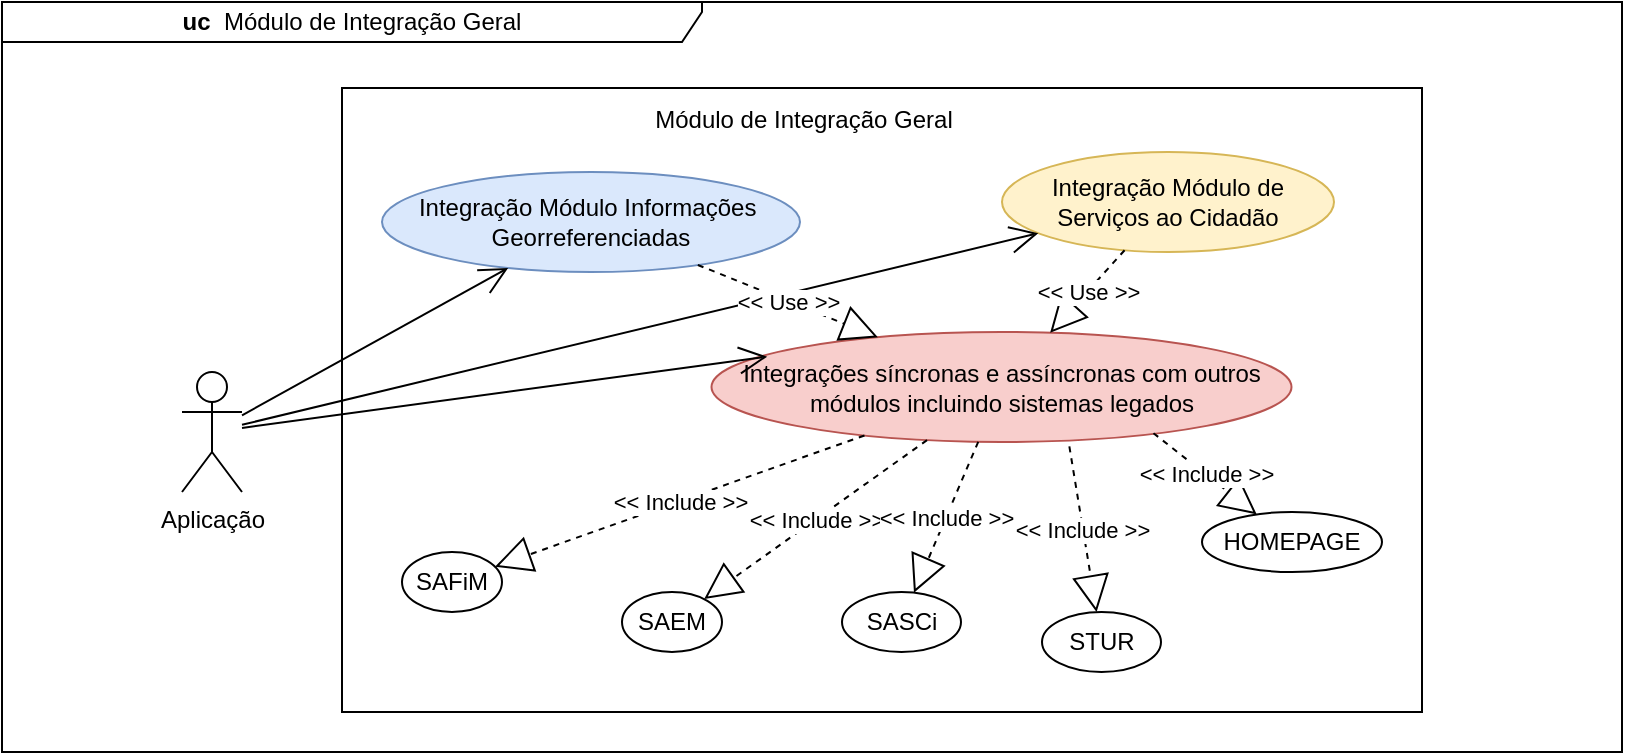 <mxfile version="14.5.10" type="device"><diagram id="IEI8rDcAkqmwvOMqhgTJ" name="Page-1"><mxGraphModel dx="1422" dy="638" grid="1" gridSize="10" guides="1" tooltips="1" connect="1" arrows="1" fold="1" page="1" pageScale="1" pageWidth="827" pageHeight="1169" math="0" shadow="0"><root><mxCell id="0"/><mxCell id="1" parent="0"/><mxCell id="rWTI-Wa9t7R2NB5xCKvF-3" value="&lt;div style=&quot;text-align: left&quot;&gt;&lt;b&gt;uc&lt;/b&gt;&lt;span&gt;&amp;nbsp;&amp;nbsp;&lt;/span&gt;&lt;span&gt;Módulo de Integração Geral&lt;/span&gt;&lt;/div&gt;" style="shape=umlFrame;whiteSpace=wrap;html=1;width=350;height=20;" parent="1" vertex="1"><mxGeometry x="10" y="65" width="810" height="375" as="geometry"/></mxCell><mxCell id="rWTI-Wa9t7R2NB5xCKvF-4" value="" style="html=1;" parent="1" vertex="1"><mxGeometry x="180" y="108" width="540" height="312" as="geometry"/></mxCell><mxCell id="rWTI-Wa9t7R2NB5xCKvF-1" value="Aplicação" style="shape=umlActor;verticalLabelPosition=bottom;verticalAlign=top;html=1;outlineConnect=0;" parent="1" vertex="1"><mxGeometry x="100" y="250" width="30" height="60" as="geometry"/></mxCell><mxCell id="rWTI-Wa9t7R2NB5xCKvF-5" value="&lt;span style=&quot;text-align: left&quot;&gt;Módulo de Integração Geral&lt;/span&gt;" style="text;html=1;strokeColor=none;fillColor=none;align=center;verticalAlign=middle;whiteSpace=wrap;rounded=0;" parent="1" vertex="1"><mxGeometry x="251" y="114" width="320" height="20" as="geometry"/></mxCell><mxCell id="rWTI-Wa9t7R2NB5xCKvF-6" value="Integração Módulo de Serviços ao Cidadão" style="ellipse;whiteSpace=wrap;html=1;fillColor=#fff2cc;strokeColor=#d6b656;" parent="1" vertex="1"><mxGeometry x="510" y="140" width="166" height="50" as="geometry"/></mxCell><mxCell id="rWTI-Wa9t7R2NB5xCKvF-8" value="Integração Módulo Informações&amp;nbsp; Georreferenciadas" style="ellipse;whiteSpace=wrap;html=1;fillColor=#dae8fc;strokeColor=#6c8ebf;" parent="1" vertex="1"><mxGeometry x="200" y="150" width="209" height="50" as="geometry"/></mxCell><mxCell id="rWTI-Wa9t7R2NB5xCKvF-20" value="" style="endArrow=open;endFill=1;endSize=12;html=1;" parent="1" target="rWTI-Wa9t7R2NB5xCKvF-8" edge="1" source="rWTI-Wa9t7R2NB5xCKvF-1"><mxGeometry width="160" relative="1" as="geometry"><mxPoint x="180" y="266" as="sourcePoint"/><mxPoint x="427.94" y="213.973" as="targetPoint"/></mxGeometry></mxCell><mxCell id="rWTI-Wa9t7R2NB5xCKvF-22" value="" style="endArrow=open;endFill=1;endSize=12;html=1;" parent="1" target="rWTI-Wa9t7R2NB5xCKvF-6" edge="1" source="rWTI-Wa9t7R2NB5xCKvF-1"><mxGeometry width="160" relative="1" as="geometry"><mxPoint x="180" y="267" as="sourcePoint"/><mxPoint x="275.35" y="200" as="targetPoint"/></mxGeometry></mxCell><mxCell id="RJMgNeBsDxuy1m7Ac1Nn-1" value="Integrações síncronas e assíncronas com outros módulos incluindo sistemas legados" style="ellipse;whiteSpace=wrap;html=1;fillColor=#f8cecc;strokeColor=#b85450;" parent="1" vertex="1"><mxGeometry x="364.75" y="230" width="290" height="55" as="geometry"/></mxCell><mxCell id="RJMgNeBsDxuy1m7Ac1Nn-2" value="SAFiM" style="ellipse;whiteSpace=wrap;html=1;" parent="1" vertex="1"><mxGeometry x="210" y="340" width="50" height="30" as="geometry"/></mxCell><mxCell id="RJMgNeBsDxuy1m7Ac1Nn-3" value="" style="endArrow=open;endFill=1;endSize=12;html=1;entryX=0.096;entryY=0.224;entryDx=0;entryDy=0;entryPerimeter=0;" parent="1" target="RJMgNeBsDxuy1m7Ac1Nn-1" edge="1" source="rWTI-Wa9t7R2NB5xCKvF-1"><mxGeometry width="160" relative="1" as="geometry"><mxPoint x="180" y="279" as="sourcePoint"/><mxPoint x="376.912" y="459.937" as="targetPoint"/></mxGeometry></mxCell><mxCell id="RJMgNeBsDxuy1m7Ac1Nn-9" value="&amp;lt;&amp;lt; Include &amp;gt;&amp;gt;" style="endArrow=block;endSize=16;endFill=0;html=1;rounded=0;dashed=1;" parent="1" source="RJMgNeBsDxuy1m7Ac1Nn-1" target="RJMgNeBsDxuy1m7Ac1Nn-2" edge="1"><mxGeometry width="160" relative="1" as="geometry"><mxPoint x="468.265" y="275.998" as="sourcePoint"/><mxPoint x="478.242" y="333.058" as="targetPoint"/></mxGeometry></mxCell><mxCell id="-Svkbpy9VQkKxPwcM4Lh-3" value="SAEM" style="ellipse;whiteSpace=wrap;html=1;" parent="1" vertex="1"><mxGeometry x="320" y="360" width="50" height="30" as="geometry"/></mxCell><mxCell id="-Svkbpy9VQkKxPwcM4Lh-4" value="&amp;lt;&amp;lt; Include &amp;gt;&amp;gt;" style="endArrow=block;endSize=16;endFill=0;html=1;rounded=0;dashed=1;" parent="1" source="RJMgNeBsDxuy1m7Ac1Nn-1" target="-Svkbpy9VQkKxPwcM4Lh-3" edge="1"><mxGeometry width="160" relative="1" as="geometry"><mxPoint x="414.426" y="354.001" as="sourcePoint"/><mxPoint x="488.242" y="343.058" as="targetPoint"/></mxGeometry></mxCell><mxCell id="-Svkbpy9VQkKxPwcM4Lh-5" value="SASCi" style="ellipse;whiteSpace=wrap;html=1;" parent="1" vertex="1"><mxGeometry x="430" y="360" width="59.5" height="30" as="geometry"/></mxCell><mxCell id="-Svkbpy9VQkKxPwcM4Lh-6" value="&amp;lt;&amp;lt; Include &amp;gt;&amp;gt;" style="endArrow=block;endSize=16;endFill=0;html=1;rounded=0;dashed=1;" parent="1" source="RJMgNeBsDxuy1m7Ac1Nn-1" target="-Svkbpy9VQkKxPwcM4Lh-5" edge="1"><mxGeometry width="160" relative="1" as="geometry"><mxPoint x="424.426" y="364.001" as="sourcePoint"/><mxPoint x="498.242" y="353.058" as="targetPoint"/></mxGeometry></mxCell><mxCell id="-Svkbpy9VQkKxPwcM4Lh-8" value="STUR" style="ellipse;whiteSpace=wrap;html=1;" parent="1" vertex="1"><mxGeometry x="530" y="370" width="59.5" height="30" as="geometry"/></mxCell><mxCell id="-Svkbpy9VQkKxPwcM4Lh-9" value="&amp;lt;&amp;lt; Include &amp;gt;&amp;gt;" style="endArrow=block;endSize=16;endFill=0;html=1;rounded=0;dashed=1;exitX=0.617;exitY=1.04;exitDx=0;exitDy=0;exitPerimeter=0;" parent="1" source="RJMgNeBsDxuy1m7Ac1Nn-1" target="-Svkbpy9VQkKxPwcM4Lh-8" edge="1"><mxGeometry width="160" relative="1" as="geometry"><mxPoint x="523.786" y="345.0" as="sourcePoint"/><mxPoint x="577.742" y="353.058" as="targetPoint"/></mxGeometry></mxCell><mxCell id="-Svkbpy9VQkKxPwcM4Lh-10" value="HOMEPAGE" style="ellipse;whiteSpace=wrap;html=1;" parent="1" vertex="1"><mxGeometry x="610" y="320" width="90" height="30" as="geometry"/></mxCell><mxCell id="-Svkbpy9VQkKxPwcM4Lh-11" value="&amp;lt;&amp;lt; Include &amp;gt;&amp;gt;" style="endArrow=block;endSize=16;endFill=0;html=1;rounded=0;dashed=1;exitX=0.762;exitY=0.92;exitDx=0;exitDy=0;exitPerimeter=0;" parent="1" source="RJMgNeBsDxuy1m7Ac1Nn-1" target="-Svkbpy9VQkKxPwcM4Lh-10" edge="1"><mxGeometry width="160" relative="1" as="geometry"><mxPoint x="568.07" y="340" as="sourcePoint"/><mxPoint x="647.742" y="347.058" as="targetPoint"/></mxGeometry></mxCell><mxCell id="-Svkbpy9VQkKxPwcM4Lh-14" value="&amp;lt;&amp;lt; Use &amp;gt;&amp;gt;" style="endArrow=block;endSize=16;endFill=0;html=1;rounded=0;dashed=1;" parent="1" edge="1" target="RJMgNeBsDxuy1m7Ac1Nn-1" source="rWTI-Wa9t7R2NB5xCKvF-6"><mxGeometry width="160" relative="1" as="geometry"><mxPoint x="514.753" y="249.454" as="sourcePoint"/><mxPoint x="464.434" y="320.248" as="targetPoint"/></mxGeometry></mxCell><mxCell id="-Svkbpy9VQkKxPwcM4Lh-15" value="&amp;lt;&amp;lt; Use &amp;gt;&amp;gt;" style="endArrow=block;endSize=16;endFill=0;html=1;rounded=0;dashed=1;" parent="1" source="rWTI-Wa9t7R2NB5xCKvF-8" edge="1" target="RJMgNeBsDxuy1m7Ac1Nn-1"><mxGeometry width="160" relative="1" as="geometry"><mxPoint x="524.753" y="259.454" as="sourcePoint"/><mxPoint x="376" y="320" as="targetPoint"/></mxGeometry></mxCell></root></mxGraphModel></diagram></mxfile>